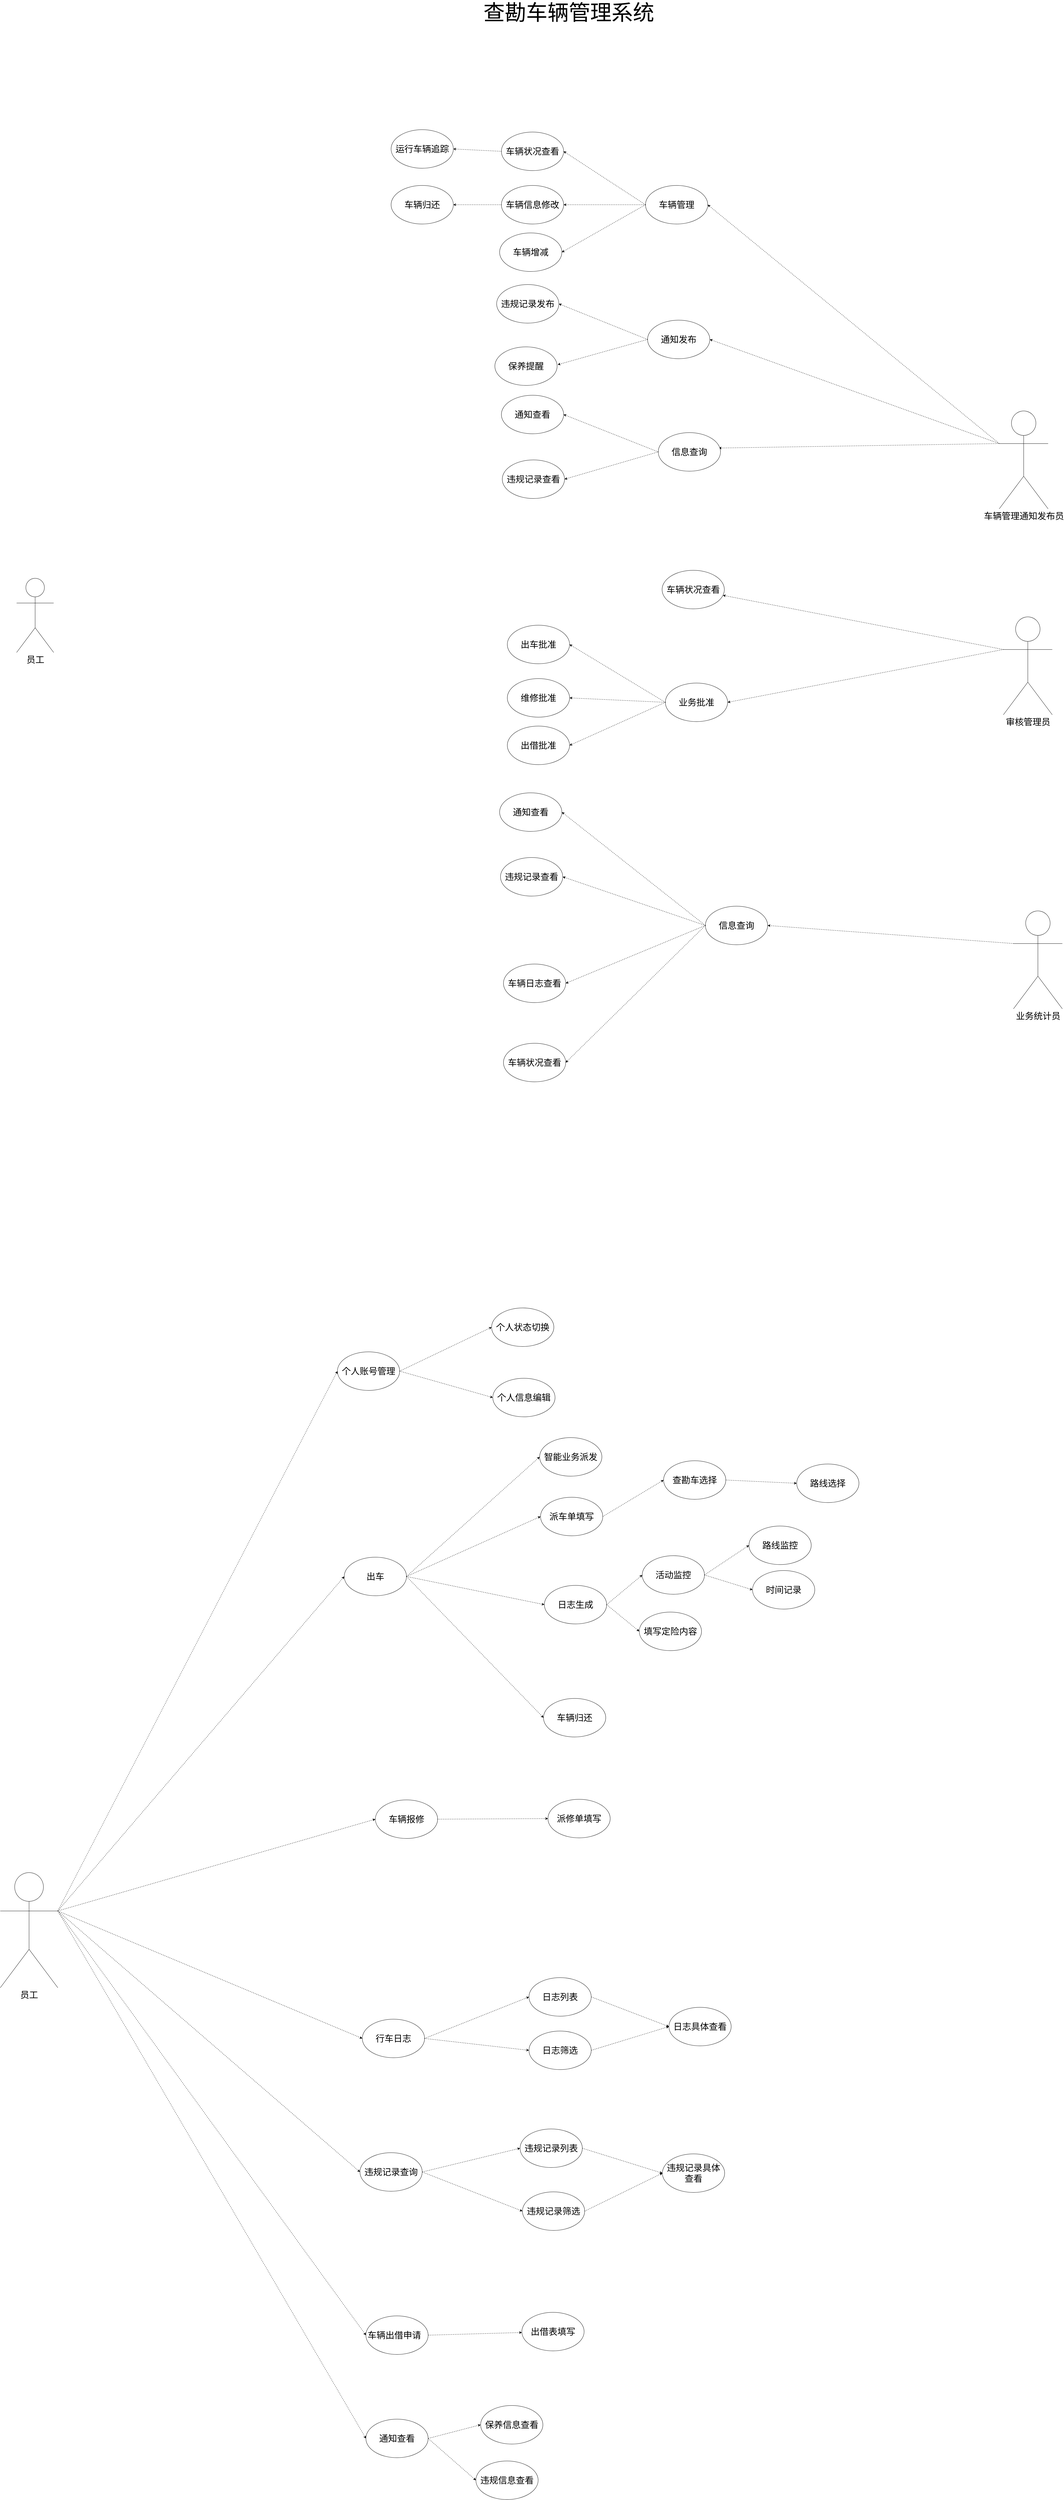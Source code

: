 <mxfile version="15.7.3" type="device"><diagram id="AefqvXw4kPY2xHrGlWsu" name="第 1 页"><mxGraphModel dx="3860" dy="2163" grid="0" gridSize="10" guides="1" tooltips="1" connect="1" arrows="1" fold="1" page="0" pageScale="1" pageWidth="827" pageHeight="1169" math="0" shadow="0"><root><mxCell id="0"/><mxCell id="1" parent="0"/><mxCell id="uO8q6Wdo7uk9rWbUg5Nj-2" value="&lt;font style=&quot;font-size: 30px;&quot;&gt;员工&lt;/font&gt;" style="shape=umlActor;verticalLabelPosition=bottom;verticalAlign=top;html=1;fontSize=30;" parent="1" vertex="1"><mxGeometry x="19" y="2154" width="125" height="250" as="geometry"/></mxCell><mxCell id="uO8q6Wdo7uk9rWbUg5Nj-3" value="&lt;font style=&quot;font-size: 72px&quot;&gt;查勘车辆管理系统&lt;/font&gt;" style="text;html=1;resizable=0;autosize=1;align=center;verticalAlign=middle;points=[];fillColor=none;strokeColor=none;rounded=0;fontSize=30;" parent="1" vertex="1"><mxGeometry x="1588" y="221" width="586" height="54" as="geometry"/></mxCell><mxCell id="uO8q6Wdo7uk9rWbUg5Nj-77" style="edgeStyle=none;rounded=0;orthogonalLoop=1;jettySize=auto;html=1;exitX=1;exitY=0.5;exitDx=0;exitDy=0;entryX=0;entryY=0.5;entryDx=0;entryDy=0;dashed=1;fontSize=30;" parent="1" source="uO8q6Wdo7uk9rWbUg5Nj-4" target="uO8q6Wdo7uk9rWbUg5Nj-21" edge="1"><mxGeometry relative="1" as="geometry"/></mxCell><mxCell id="uO8q6Wdo7uk9rWbUg5Nj-78" style="edgeStyle=none;rounded=0;orthogonalLoop=1;jettySize=auto;html=1;exitX=1;exitY=0.5;exitDx=0;exitDy=0;entryX=0;entryY=0.5;entryDx=0;entryDy=0;dashed=1;fontSize=30;" parent="1" source="uO8q6Wdo7uk9rWbUg5Nj-4" target="uO8q6Wdo7uk9rWbUg5Nj-32" edge="1"><mxGeometry relative="1" as="geometry"/></mxCell><mxCell id="uO8q6Wdo7uk9rWbUg5Nj-86" style="edgeStyle=none;rounded=0;orthogonalLoop=1;jettySize=auto;html=1;exitX=1;exitY=0.5;exitDx=0;exitDy=0;entryX=0;entryY=0.5;entryDx=0;entryDy=0;dashed=1;fontSize=30;" parent="1" source="uO8q6Wdo7uk9rWbUg5Nj-4" target="uO8q6Wdo7uk9rWbUg5Nj-24" edge="1"><mxGeometry relative="1" as="geometry"><mxPoint x="1792" y="6003" as="targetPoint"/></mxGeometry></mxCell><mxCell id="uO8q6Wdo7uk9rWbUg5Nj-115" style="edgeStyle=none;rounded=0;orthogonalLoop=1;jettySize=auto;html=1;exitX=1;exitY=0.5;exitDx=0;exitDy=0;entryX=0;entryY=0.5;entryDx=0;entryDy=0;dashed=1;fontSize=70;" parent="1" source="uO8q6Wdo7uk9rWbUg5Nj-4" target="uO8q6Wdo7uk9rWbUg5Nj-114" edge="1"><mxGeometry relative="1" as="geometry"/></mxCell><mxCell id="uO8q6Wdo7uk9rWbUg5Nj-4" value="&lt;font style=&quot;font-size: 30px;&quot;&gt;出车&lt;/font&gt;" style="ellipse;whiteSpace=wrap;html=1;fontSize=30;" parent="1" vertex="1"><mxGeometry x="1124" y="5453" width="210" height="130" as="geometry"/></mxCell><mxCell id="uO8q6Wdo7uk9rWbUg5Nj-68" style="edgeStyle=none;rounded=0;orthogonalLoop=1;jettySize=auto;html=1;exitX=0;exitY=0.333;exitDx=0;exitDy=0;exitPerimeter=0;entryX=1;entryY=0.5;entryDx=0;entryDy=0;dashed=1;fontSize=30;" parent="1" source="uO8q6Wdo7uk9rWbUg5Nj-5" target="uO8q6Wdo7uk9rWbUg5Nj-14" edge="1"><mxGeometry relative="1" as="geometry"/></mxCell><mxCell id="PCIgIh8agnce-Jcg2lv6-7" style="edgeStyle=none;rounded=0;orthogonalLoop=1;jettySize=auto;html=1;exitX=0;exitY=0.333;exitDx=0;exitDy=0;exitPerimeter=0;entryX=1;entryY=0.5;entryDx=0;entryDy=0;dashed=1;fontSize=30;" parent="1" source="uO8q6Wdo7uk9rWbUg5Nj-5" target="uO8q6Wdo7uk9rWbUg5Nj-18" edge="1"><mxGeometry relative="1" as="geometry"/></mxCell><mxCell id="PCIgIh8agnce-Jcg2lv6-8" style="edgeStyle=none;rounded=0;orthogonalLoop=1;jettySize=auto;html=1;exitX=0;exitY=0.333;exitDx=0;exitDy=0;exitPerimeter=0;dashed=1;fontSize=30;entryX=0.972;entryY=0.4;entryDx=0;entryDy=0;entryPerimeter=0;" parent="1" source="uO8q6Wdo7uk9rWbUg5Nj-5" target="uO8q6Wdo7uk9rWbUg5Nj-50" edge="1"><mxGeometry relative="1" as="geometry"><mxPoint x="2387.143" y="1710.0" as="targetPoint"/></mxGeometry></mxCell><mxCell id="uO8q6Wdo7uk9rWbUg5Nj-5" value="&lt;font style=&quot;font-size: 30px&quot;&gt;车辆管理通知发布员&lt;/font&gt;" style="shape=umlActor;verticalLabelPosition=bottom;verticalAlign=top;html=1;fontSize=30;" parent="1" vertex="1"><mxGeometry x="3333" y="1590" width="165" height="330" as="geometry"/></mxCell><mxCell id="uO8q6Wdo7uk9rWbUg5Nj-87" style="edgeStyle=none;rounded=0;orthogonalLoop=1;jettySize=auto;html=1;exitX=1;exitY=0.5;exitDx=0;exitDy=0;entryX=0;entryY=0.5;entryDx=0;entryDy=0;dashed=1;fontSize=30;" parent="1" source="uO8q6Wdo7uk9rWbUg5Nj-6" target="uO8q6Wdo7uk9rWbUg5Nj-30" edge="1"><mxGeometry relative="1" as="geometry"/></mxCell><mxCell id="uO8q6Wdo7uk9rWbUg5Nj-6" value="&lt;span style=&quot;font-size: 30px;&quot;&gt;车辆报修&lt;/span&gt;" style="ellipse;whiteSpace=wrap;html=1;fontSize=30;" parent="1" vertex="1"><mxGeometry x="1229" y="6271" width="210" height="130" as="geometry"/></mxCell><mxCell id="uO8q6Wdo7uk9rWbUg5Nj-88" style="edgeStyle=none;rounded=0;orthogonalLoop=1;jettySize=auto;html=1;exitX=1;exitY=0.5;exitDx=0;exitDy=0;entryX=0;entryY=0.5;entryDx=0;entryDy=0;dashed=1;fontSize=30;" parent="1" source="uO8q6Wdo7uk9rWbUg5Nj-7" target="uO8q6Wdo7uk9rWbUg5Nj-31" edge="1"><mxGeometry relative="1" as="geometry"/></mxCell><mxCell id="uO8q6Wdo7uk9rWbUg5Nj-89" style="edgeStyle=none;rounded=0;orthogonalLoop=1;jettySize=auto;html=1;exitX=1;exitY=0.5;exitDx=0;exitDy=0;entryX=0;entryY=0.5;entryDx=0;entryDy=0;dashed=1;fontSize=30;" parent="1" source="uO8q6Wdo7uk9rWbUg5Nj-7" target="uO8q6Wdo7uk9rWbUg5Nj-40" edge="1"><mxGeometry relative="1" as="geometry"/></mxCell><mxCell id="uO8q6Wdo7uk9rWbUg5Nj-7" value="&lt;span style=&quot;font-size: 30px;&quot;&gt;行车日志&lt;/span&gt;" style="ellipse;whiteSpace=wrap;html=1;fontSize=30;" parent="1" vertex="1"><mxGeometry x="1185" y="7010" width="210" height="130" as="geometry"/></mxCell><mxCell id="uO8q6Wdo7uk9rWbUg5Nj-92" style="edgeStyle=none;rounded=0;orthogonalLoop=1;jettySize=auto;html=1;exitX=1;exitY=0.5;exitDx=0;exitDy=0;entryX=0;entryY=0.5;entryDx=0;entryDy=0;dashed=1;fontSize=30;" parent="1" source="uO8q6Wdo7uk9rWbUg5Nj-8" target="uO8q6Wdo7uk9rWbUg5Nj-35" edge="1"><mxGeometry relative="1" as="geometry"/></mxCell><mxCell id="uO8q6Wdo7uk9rWbUg5Nj-93" style="edgeStyle=none;rounded=0;orthogonalLoop=1;jettySize=auto;html=1;exitX=1;exitY=0.5;exitDx=0;exitDy=0;entryX=0;entryY=0.5;entryDx=0;entryDy=0;dashed=1;fontSize=30;" parent="1" source="uO8q6Wdo7uk9rWbUg5Nj-8" target="uO8q6Wdo7uk9rWbUg5Nj-39" edge="1"><mxGeometry relative="1" as="geometry"/></mxCell><mxCell id="uO8q6Wdo7uk9rWbUg5Nj-8" value="&lt;span style=&quot;font-size: 30px;&quot;&gt;违规记录查询&lt;/span&gt;" style="ellipse;whiteSpace=wrap;html=1;fontSize=30;" parent="1" vertex="1"><mxGeometry x="1177" y="7460" width="210" height="130" as="geometry"/></mxCell><mxCell id="uO8q6Wdo7uk9rWbUg5Nj-96" style="edgeStyle=none;rounded=0;orthogonalLoop=1;jettySize=auto;html=1;exitX=1;exitY=0.5;exitDx=0;exitDy=0;dashed=1;fontSize=30;" parent="1" source="uO8q6Wdo7uk9rWbUg5Nj-9" target="uO8q6Wdo7uk9rWbUg5Nj-36" edge="1"><mxGeometry relative="1" as="geometry"/></mxCell><mxCell id="uO8q6Wdo7uk9rWbUg5Nj-9" value="&lt;span style=&quot;font-size: 30px&quot;&gt;车辆出借申请&lt;/span&gt;&lt;span style=&quot;color: rgba(0 , 0 , 0 , 0) ; font-family: monospace ; font-size: 30px&quot;&gt;%&lt;/span&gt;" style="ellipse;whiteSpace=wrap;html=1;fontSize=30;" parent="1" vertex="1"><mxGeometry x="1197" y="8010" width="210" height="130" as="geometry"/></mxCell><mxCell id="uO8q6Wdo7uk9rWbUg5Nj-119" style="edgeStyle=none;rounded=0;orthogonalLoop=1;jettySize=auto;html=1;exitX=1;exitY=0.5;exitDx=0;exitDy=0;entryX=0;entryY=0.5;entryDx=0;entryDy=0;dashed=1;fontSize=70;" parent="1" source="uO8q6Wdo7uk9rWbUg5Nj-10" target="uO8q6Wdo7uk9rWbUg5Nj-118" edge="1"><mxGeometry relative="1" as="geometry"/></mxCell><mxCell id="uO8q6Wdo7uk9rWbUg5Nj-120" style="edgeStyle=none;rounded=0;orthogonalLoop=1;jettySize=auto;html=1;exitX=1;exitY=0.5;exitDx=0;exitDy=0;entryX=0;entryY=0.5;entryDx=0;entryDy=0;dashed=1;fontSize=70;" parent="1" source="uO8q6Wdo7uk9rWbUg5Nj-10" target="uO8q6Wdo7uk9rWbUg5Nj-117" edge="1"><mxGeometry relative="1" as="geometry"/></mxCell><mxCell id="uO8q6Wdo7uk9rWbUg5Nj-10" value="&lt;span style=&quot;font-size: 30px;&quot;&gt;通知查看&lt;/span&gt;" style="ellipse;whiteSpace=wrap;html=1;fontSize=30;" parent="1" vertex="1"><mxGeometry x="1197" y="8358" width="210" height="130" as="geometry"/></mxCell><mxCell id="uO8q6Wdo7uk9rWbUg5Nj-11" value="&lt;span style=&quot;font-size: 30px;&quot;&gt;出车批准&lt;/span&gt;" style="ellipse;whiteSpace=wrap;html=1;fontSize=30;" parent="1" vertex="1"><mxGeometry x="1674" y="2312" width="210" height="130" as="geometry"/></mxCell><mxCell id="uO8q6Wdo7uk9rWbUg5Nj-97" style="edgeStyle=none;rounded=0;orthogonalLoop=1;jettySize=auto;html=1;exitX=1;exitY=0.333;exitDx=0;exitDy=0;exitPerimeter=0;entryX=0;entryY=0.5;entryDx=0;entryDy=0;dashed=1;fontSize=30;" parent="1" source="uO8q6Wdo7uk9rWbUg5Nj-13" target="uO8q6Wdo7uk9rWbUg5Nj-4" edge="1"><mxGeometry relative="1" as="geometry"/></mxCell><mxCell id="uO8q6Wdo7uk9rWbUg5Nj-98" style="edgeStyle=none;rounded=0;orthogonalLoop=1;jettySize=auto;html=1;exitX=1;exitY=0.333;exitDx=0;exitDy=0;exitPerimeter=0;entryX=0;entryY=0.5;entryDx=0;entryDy=0;dashed=1;fontSize=30;" parent="1" source="uO8q6Wdo7uk9rWbUg5Nj-13" target="uO8q6Wdo7uk9rWbUg5Nj-6" edge="1"><mxGeometry relative="1" as="geometry"/></mxCell><mxCell id="uO8q6Wdo7uk9rWbUg5Nj-99" style="edgeStyle=none;rounded=0;orthogonalLoop=1;jettySize=auto;html=1;exitX=1;exitY=0.333;exitDx=0;exitDy=0;exitPerimeter=0;entryX=0;entryY=0.5;entryDx=0;entryDy=0;dashed=1;fontSize=30;" parent="1" source="uO8q6Wdo7uk9rWbUg5Nj-13" target="uO8q6Wdo7uk9rWbUg5Nj-7" edge="1"><mxGeometry relative="1" as="geometry"/></mxCell><mxCell id="uO8q6Wdo7uk9rWbUg5Nj-100" style="edgeStyle=none;rounded=0;orthogonalLoop=1;jettySize=auto;html=1;exitX=1;exitY=0.333;exitDx=0;exitDy=0;exitPerimeter=0;entryX=0;entryY=0.5;entryDx=0;entryDy=0;dashed=1;fontSize=30;" parent="1" source="uO8q6Wdo7uk9rWbUg5Nj-13" target="uO8q6Wdo7uk9rWbUg5Nj-8" edge="1"><mxGeometry relative="1" as="geometry"/></mxCell><mxCell id="uO8q6Wdo7uk9rWbUg5Nj-101" style="edgeStyle=none;rounded=0;orthogonalLoop=1;jettySize=auto;html=1;exitX=1;exitY=0.333;exitDx=0;exitDy=0;exitPerimeter=0;entryX=0;entryY=0.5;entryDx=0;entryDy=0;dashed=1;fontSize=30;" parent="1" source="uO8q6Wdo7uk9rWbUg5Nj-13" target="uO8q6Wdo7uk9rWbUg5Nj-9" edge="1"><mxGeometry relative="1" as="geometry"/></mxCell><mxCell id="uO8q6Wdo7uk9rWbUg5Nj-102" style="edgeStyle=none;rounded=0;orthogonalLoop=1;jettySize=auto;html=1;exitX=1;exitY=0.333;exitDx=0;exitDy=0;exitPerimeter=0;entryX=0;entryY=0.5;entryDx=0;entryDy=0;dashed=1;fontSize=30;" parent="1" source="uO8q6Wdo7uk9rWbUg5Nj-13" target="uO8q6Wdo7uk9rWbUg5Nj-10" edge="1"><mxGeometry relative="1" as="geometry"/></mxCell><mxCell id="uO8q6Wdo7uk9rWbUg5Nj-110" style="edgeStyle=none;rounded=0;orthogonalLoop=1;jettySize=auto;html=1;exitX=1;exitY=0.333;exitDx=0;exitDy=0;exitPerimeter=0;entryX=0;entryY=0.5;entryDx=0;entryDy=0;dashed=1;fontSize=70;" parent="1" source="uO8q6Wdo7uk9rWbUg5Nj-13" target="uO8q6Wdo7uk9rWbUg5Nj-108" edge="1"><mxGeometry relative="1" as="geometry"/></mxCell><mxCell id="uO8q6Wdo7uk9rWbUg5Nj-13" value="&lt;font style=&quot;font-size: 30px;&quot;&gt;员工&lt;/font&gt;" style="shape=umlActor;verticalLabelPosition=bottom;verticalAlign=top;html=1;fontSize=30;" parent="1" vertex="1"><mxGeometry x="-36" y="6516" width="194" height="388" as="geometry"/></mxCell><mxCell id="uO8q6Wdo7uk9rWbUg5Nj-55" style="rounded=0;orthogonalLoop=1;jettySize=auto;html=1;exitX=0;exitY=0.5;exitDx=0;exitDy=0;entryX=1;entryY=0.5;entryDx=0;entryDy=0;dashed=1;fontSize=30;" parent="1" source="uO8q6Wdo7uk9rWbUg5Nj-14" target="uO8q6Wdo7uk9rWbUg5Nj-45" edge="1"><mxGeometry relative="1" as="geometry"/></mxCell><mxCell id="uO8q6Wdo7uk9rWbUg5Nj-57" style="edgeStyle=none;rounded=0;orthogonalLoop=1;jettySize=auto;html=1;exitX=0;exitY=0.5;exitDx=0;exitDy=0;entryX=1;entryY=0.5;entryDx=0;entryDy=0;dashed=1;fontSize=30;" parent="1" source="uO8q6Wdo7uk9rWbUg5Nj-14" target="uO8q6Wdo7uk9rWbUg5Nj-46" edge="1"><mxGeometry relative="1" as="geometry"/></mxCell><mxCell id="uO8q6Wdo7uk9rWbUg5Nj-58" style="edgeStyle=none;rounded=0;orthogonalLoop=1;jettySize=auto;html=1;exitX=0;exitY=0.5;exitDx=0;exitDy=0;entryX=1;entryY=0.5;entryDx=0;entryDy=0;dashed=1;fontSize=30;" parent="1" source="uO8q6Wdo7uk9rWbUg5Nj-14" target="uO8q6Wdo7uk9rWbUg5Nj-47" edge="1"><mxGeometry relative="1" as="geometry"/></mxCell><mxCell id="uO8q6Wdo7uk9rWbUg5Nj-14" value="&lt;span style=&quot;font-size: 30px;&quot;&gt;车辆管理&lt;/span&gt;" style="ellipse;whiteSpace=wrap;html=1;fontSize=30;" parent="1" vertex="1"><mxGeometry x="2140" y="830" width="210" height="130" as="geometry"/></mxCell><mxCell id="uO8q6Wdo7uk9rWbUg5Nj-15" value="&lt;span style=&quot;font-size: 30px;&quot;&gt;维修批准&lt;/span&gt;" style="ellipse;whiteSpace=wrap;html=1;fontSize=30;" parent="1" vertex="1"><mxGeometry x="1674" y="2492" width="210" height="130" as="geometry"/></mxCell><mxCell id="uO8q6Wdo7uk9rWbUg5Nj-16" value="&lt;span style=&quot;font-size: 30px;&quot;&gt;车辆日志查看&lt;/span&gt;" style="ellipse;whiteSpace=wrap;html=1;fontSize=30;" parent="1" vertex="1"><mxGeometry x="1661" y="3454" width="210" height="130" as="geometry"/></mxCell><mxCell id="uO8q6Wdo7uk9rWbUg5Nj-17" value="&lt;span style=&quot;font-size: 30px;&quot;&gt;违规记录查看&lt;/span&gt;" style="ellipse;whiteSpace=wrap;html=1;fontSize=30;" parent="1" vertex="1"><mxGeometry x="1657" y="1755" width="210" height="130" as="geometry"/></mxCell><mxCell id="uO8q6Wdo7uk9rWbUg5Nj-62" style="edgeStyle=none;rounded=0;orthogonalLoop=1;jettySize=auto;html=1;exitX=0;exitY=0.5;exitDx=0;exitDy=0;entryX=1;entryY=0.5;entryDx=0;entryDy=0;dashed=1;fontSize=30;" parent="1" source="uO8q6Wdo7uk9rWbUg5Nj-18" target="uO8q6Wdo7uk9rWbUg5Nj-51" edge="1"><mxGeometry relative="1" as="geometry"/></mxCell><mxCell id="uO8q6Wdo7uk9rWbUg5Nj-63" style="edgeStyle=none;rounded=0;orthogonalLoop=1;jettySize=auto;html=1;exitX=0;exitY=0.5;exitDx=0;exitDy=0;dashed=1;fontSize=30;" parent="1" source="uO8q6Wdo7uk9rWbUg5Nj-18" edge="1"><mxGeometry relative="1" as="geometry"><mxPoint x="1844" y="1434" as="targetPoint"/></mxGeometry></mxCell><mxCell id="uO8q6Wdo7uk9rWbUg5Nj-18" value="&lt;span style=&quot;font-size: 30px;&quot;&gt;通知发布&lt;/span&gt;" style="ellipse;whiteSpace=wrap;html=1;fontSize=30;" parent="1" vertex="1"><mxGeometry x="2147" y="1284" width="210" height="130" as="geometry"/></mxCell><mxCell id="uO8q6Wdo7uk9rWbUg5Nj-19" value="&lt;span style=&quot;font-size: 30px;&quot;&gt;出借批准&lt;/span&gt;" style="ellipse;whiteSpace=wrap;html=1;fontSize=30;" parent="1" vertex="1"><mxGeometry x="1674" y="2652" width="210" height="130" as="geometry"/></mxCell><mxCell id="uO8q6Wdo7uk9rWbUg5Nj-79" style="edgeStyle=none;rounded=0;orthogonalLoop=1;jettySize=auto;html=1;exitX=1;exitY=0.5;exitDx=0;exitDy=0;entryX=0;entryY=0.5;entryDx=0;entryDy=0;dashed=1;fontSize=30;" parent="1" source="uO8q6Wdo7uk9rWbUg5Nj-21" target="uO8q6Wdo7uk9rWbUg5Nj-22" edge="1"><mxGeometry relative="1" as="geometry"><mxPoint x="2149.0" y="4979.0" as="targetPoint"/></mxGeometry></mxCell><mxCell id="uO8q6Wdo7uk9rWbUg5Nj-21" value="&lt;font style=&quot;font-size: 30px;&quot;&gt;派车单填写&lt;/font&gt;" style="ellipse;whiteSpace=wrap;html=1;fontSize=30;" parent="1" vertex="1"><mxGeometry x="1786" y="5251" width="210" height="130" as="geometry"/></mxCell><mxCell id="blywXijYz2_gsY_kcDW_-5" style="edgeStyle=none;rounded=0;orthogonalLoop=1;jettySize=auto;html=1;exitX=1;exitY=0.5;exitDx=0;exitDy=0;entryX=0;entryY=0.5;entryDx=0;entryDy=0;dashed=1;fontSize=30;" parent="1" source="uO8q6Wdo7uk9rWbUg5Nj-22" target="uO8q6Wdo7uk9rWbUg5Nj-23" edge="1"><mxGeometry relative="1" as="geometry"/></mxCell><mxCell id="uO8q6Wdo7uk9rWbUg5Nj-22" value="&lt;span style=&quot;font-size: 30px;&quot;&gt;查勘车选择&lt;/span&gt;" style="ellipse;whiteSpace=wrap;html=1;fontSize=30;" parent="1" vertex="1"><mxGeometry x="2201" y="5128" width="210" height="130" as="geometry"/></mxCell><mxCell id="uO8q6Wdo7uk9rWbUg5Nj-23" value="&lt;span style=&quot;font-size: 30px;&quot;&gt;路线选择&lt;/span&gt;" style="ellipse;whiteSpace=wrap;html=1;fontSize=30;" parent="1" vertex="1"><mxGeometry x="2650" y="5139" width="210" height="130" as="geometry"/></mxCell><mxCell id="uO8q6Wdo7uk9rWbUg5Nj-24" value="&lt;span style=&quot;font-size: 30px;&quot;&gt;车辆归还&lt;/span&gt;" style="ellipse;whiteSpace=wrap;html=1;fontSize=30;" parent="1" vertex="1"><mxGeometry x="1796" y="5929" width="210" height="130" as="geometry"/></mxCell><mxCell id="uO8q6Wdo7uk9rWbUg5Nj-83" style="edgeStyle=none;rounded=0;orthogonalLoop=1;jettySize=auto;html=1;exitX=1;exitY=0.5;exitDx=0;exitDy=0;entryX=0;entryY=0.5;entryDx=0;entryDy=0;dashed=1;fontSize=30;" parent="1" source="uO8q6Wdo7uk9rWbUg5Nj-25" target="uO8q6Wdo7uk9rWbUg5Nj-26" edge="1"><mxGeometry relative="1" as="geometry"/></mxCell><mxCell id="uO8q6Wdo7uk9rWbUg5Nj-84" style="edgeStyle=none;rounded=0;orthogonalLoop=1;jettySize=auto;html=1;exitX=1;exitY=0.5;exitDx=0;exitDy=0;entryX=0;entryY=0.5;entryDx=0;entryDy=0;dashed=1;fontSize=30;" parent="1" source="uO8q6Wdo7uk9rWbUg5Nj-25" target="uO8q6Wdo7uk9rWbUg5Nj-29" edge="1"><mxGeometry relative="1" as="geometry"/></mxCell><mxCell id="uO8q6Wdo7uk9rWbUg5Nj-25" value="&lt;font style=&quot;font-size: 30px;&quot;&gt;活动监控&lt;/font&gt;" style="ellipse;whiteSpace=wrap;html=1;fontSize=30;" parent="1" vertex="1"><mxGeometry x="2129" y="5448" width="210" height="130" as="geometry"/></mxCell><mxCell id="uO8q6Wdo7uk9rWbUg5Nj-26" value="&lt;font style=&quot;font-size: 30px;&quot;&gt;路线监控&lt;/font&gt;" style="ellipse;whiteSpace=wrap;html=1;fontSize=30;" parent="1" vertex="1"><mxGeometry x="2489" y="5348" width="210" height="130" as="geometry"/></mxCell><mxCell id="uO8q6Wdo7uk9rWbUg5Nj-27" value="&lt;span style=&quot;font-size: 30px;&quot;&gt;填写定险内容&lt;/span&gt;" style="ellipse;whiteSpace=wrap;html=1;fontSize=30;" parent="1" vertex="1"><mxGeometry x="2119" y="5638" width="210" height="130" as="geometry"/></mxCell><mxCell id="uO8q6Wdo7uk9rWbUg5Nj-29" value="&lt;span style=&quot;font-size: 30px;&quot;&gt;时间记录&lt;/span&gt;" style="ellipse;whiteSpace=wrap;html=1;fontSize=30;" parent="1" vertex="1"><mxGeometry x="2501" y="5498" width="210" height="130" as="geometry"/></mxCell><mxCell id="uO8q6Wdo7uk9rWbUg5Nj-30" value="&lt;span style=&quot;font-size: 30px;&quot;&gt;派修单填写&lt;/span&gt;" style="ellipse;whiteSpace=wrap;html=1;fontSize=30;" parent="1" vertex="1"><mxGeometry x="1811" y="6269" width="210" height="130" as="geometry"/></mxCell><mxCell id="uO8q6Wdo7uk9rWbUg5Nj-90" style="edgeStyle=none;rounded=0;orthogonalLoop=1;jettySize=auto;html=1;exitX=1;exitY=0.5;exitDx=0;exitDy=0;entryX=0;entryY=0.5;entryDx=0;entryDy=0;dashed=1;fontSize=30;" parent="1" source="uO8q6Wdo7uk9rWbUg5Nj-31" target="uO8q6Wdo7uk9rWbUg5Nj-38" edge="1"><mxGeometry relative="1" as="geometry"/></mxCell><mxCell id="uO8q6Wdo7uk9rWbUg5Nj-31" value="&lt;span style=&quot;font-size: 30px;&quot;&gt;日志列表&lt;/span&gt;" style="ellipse;whiteSpace=wrap;html=1;fontSize=30;" parent="1" vertex="1"><mxGeometry x="1747" y="6870" width="210" height="130" as="geometry"/></mxCell><mxCell id="uO8q6Wdo7uk9rWbUg5Nj-81" style="edgeStyle=none;rounded=0;orthogonalLoop=1;jettySize=auto;html=1;exitX=1;exitY=0.5;exitDx=0;exitDy=0;entryX=0;entryY=0.5;entryDx=0;entryDy=0;dashed=1;fontSize=30;" parent="1" source="uO8q6Wdo7uk9rWbUg5Nj-32" target="uO8q6Wdo7uk9rWbUg5Nj-25" edge="1"><mxGeometry relative="1" as="geometry"/></mxCell><mxCell id="uO8q6Wdo7uk9rWbUg5Nj-82" style="edgeStyle=none;rounded=0;orthogonalLoop=1;jettySize=auto;html=1;exitX=1;exitY=0.5;exitDx=0;exitDy=0;entryX=0;entryY=0.5;entryDx=0;entryDy=0;dashed=1;fontSize=30;" parent="1" source="uO8q6Wdo7uk9rWbUg5Nj-32" target="uO8q6Wdo7uk9rWbUg5Nj-27" edge="1"><mxGeometry relative="1" as="geometry"/></mxCell><mxCell id="uO8q6Wdo7uk9rWbUg5Nj-32" value="&lt;font style=&quot;font-size: 30px;&quot;&gt;日志生成&lt;/font&gt;" style="ellipse;whiteSpace=wrap;html=1;fontSize=30;" parent="1" vertex="1"><mxGeometry x="1799" y="5548" width="210" height="130" as="geometry"/></mxCell><mxCell id="uO8q6Wdo7uk9rWbUg5Nj-94" style="edgeStyle=none;rounded=0;orthogonalLoop=1;jettySize=auto;html=1;exitX=1;exitY=0.5;exitDx=0;exitDy=0;entryX=0;entryY=0.5;entryDx=0;entryDy=0;dashed=1;fontSize=30;" parent="1" source="uO8q6Wdo7uk9rWbUg5Nj-35" target="uO8q6Wdo7uk9rWbUg5Nj-37" edge="1"><mxGeometry relative="1" as="geometry"/></mxCell><mxCell id="uO8q6Wdo7uk9rWbUg5Nj-35" value="&lt;span style=&quot;font-size: 30px;&quot;&gt;违规记录列表&lt;/span&gt;" style="ellipse;whiteSpace=wrap;html=1;fontSize=30;" parent="1" vertex="1"><mxGeometry x="1717" y="7380" width="210" height="130" as="geometry"/></mxCell><mxCell id="uO8q6Wdo7uk9rWbUg5Nj-36" value="&lt;span style=&quot;font-size: 30px;&quot;&gt;出借表填写&lt;/span&gt;" style="ellipse;whiteSpace=wrap;html=1;fontSize=30;" parent="1" vertex="1"><mxGeometry x="1723" y="7998" width="210" height="130" as="geometry"/></mxCell><mxCell id="uO8q6Wdo7uk9rWbUg5Nj-37" value="&lt;span style=&quot;font-size: 30px;&quot;&gt;违规记录具体查看&lt;/span&gt;" style="ellipse;whiteSpace=wrap;html=1;fontSize=30;" parent="1" vertex="1"><mxGeometry x="2197" y="7464" width="210" height="130" as="geometry"/></mxCell><mxCell id="uO8q6Wdo7uk9rWbUg5Nj-38" value="&lt;span style=&quot;font-size: 30px;&quot;&gt;日志具体查看&lt;/span&gt;" style="ellipse;whiteSpace=wrap;html=1;fontSize=30;" parent="1" vertex="1"><mxGeometry x="2219" y="6970" width="210" height="130" as="geometry"/></mxCell><mxCell id="uO8q6Wdo7uk9rWbUg5Nj-95" style="edgeStyle=none;rounded=0;orthogonalLoop=1;jettySize=auto;html=1;exitX=1;exitY=0.5;exitDx=0;exitDy=0;entryX=0;entryY=0.5;entryDx=0;entryDy=0;dashed=1;fontSize=30;" parent="1" source="uO8q6Wdo7uk9rWbUg5Nj-39" target="uO8q6Wdo7uk9rWbUg5Nj-37" edge="1"><mxGeometry relative="1" as="geometry"/></mxCell><mxCell id="uO8q6Wdo7uk9rWbUg5Nj-39" value="&lt;span style=&quot;font-size: 30px;&quot;&gt;违规记录筛选&lt;/span&gt;" style="ellipse;whiteSpace=wrap;html=1;fontSize=30;" parent="1" vertex="1"><mxGeometry x="1725" y="7592" width="210" height="130" as="geometry"/></mxCell><mxCell id="uO8q6Wdo7uk9rWbUg5Nj-91" style="edgeStyle=none;rounded=0;orthogonalLoop=1;jettySize=auto;html=1;exitX=1;exitY=0.5;exitDx=0;exitDy=0;entryX=0;entryY=0.5;entryDx=0;entryDy=0;dashed=1;fontSize=30;" parent="1" source="uO8q6Wdo7uk9rWbUg5Nj-40" target="uO8q6Wdo7uk9rWbUg5Nj-38" edge="1"><mxGeometry relative="1" as="geometry"/></mxCell><mxCell id="uO8q6Wdo7uk9rWbUg5Nj-40" value="&lt;span style=&quot;font-size: 30px;&quot;&gt;日志筛选&lt;/span&gt;" style="ellipse;whiteSpace=wrap;html=1;fontSize=30;" parent="1" vertex="1"><mxGeometry x="1747" y="7050" width="210" height="130" as="geometry"/></mxCell><mxCell id="uO8q6Wdo7uk9rWbUg5Nj-124" style="edgeStyle=none;rounded=0;orthogonalLoop=1;jettySize=auto;html=1;exitX=0;exitY=0.5;exitDx=0;exitDy=0;entryX=1;entryY=0.5;entryDx=0;entryDy=0;dashed=1;fontSize=70;" parent="1" source="uO8q6Wdo7uk9rWbUg5Nj-45" target="uO8q6Wdo7uk9rWbUg5Nj-123" edge="1"><mxGeometry relative="1" as="geometry"/></mxCell><mxCell id="uO8q6Wdo7uk9rWbUg5Nj-45" value="&lt;span style=&quot;font-size: 30px;&quot;&gt;车辆状况查看&lt;/span&gt;" style="ellipse;whiteSpace=wrap;html=1;fontSize=30;" parent="1" vertex="1"><mxGeometry x="1654" y="650" width="210" height="130" as="geometry"/></mxCell><mxCell id="uO8q6Wdo7uk9rWbUg5Nj-122" style="edgeStyle=none;rounded=0;orthogonalLoop=1;jettySize=auto;html=1;exitX=0;exitY=0.5;exitDx=0;exitDy=0;entryX=1;entryY=0.5;entryDx=0;entryDy=0;dashed=1;fontSize=70;" parent="1" source="uO8q6Wdo7uk9rWbUg5Nj-46" target="uO8q6Wdo7uk9rWbUg5Nj-121" edge="1"><mxGeometry relative="1" as="geometry"/></mxCell><mxCell id="uO8q6Wdo7uk9rWbUg5Nj-46" value="&lt;span style=&quot;font-size: 30px;&quot;&gt;车辆信息修改&lt;/span&gt;" style="ellipse;whiteSpace=wrap;html=1;fontSize=30;" parent="1" vertex="1"><mxGeometry x="1654" y="830" width="210" height="130" as="geometry"/></mxCell><mxCell id="uO8q6Wdo7uk9rWbUg5Nj-47" value="&lt;span style=&quot;font-size: 30px&quot;&gt;车辆增减&lt;/span&gt;" style="ellipse;whiteSpace=wrap;html=1;fontSize=30;" parent="1" vertex="1"><mxGeometry x="1648" y="990" width="210" height="130" as="geometry"/></mxCell><mxCell id="uO8q6Wdo7uk9rWbUg5Nj-59" style="edgeStyle=none;rounded=0;orthogonalLoop=1;jettySize=auto;html=1;exitX=0;exitY=0.5;exitDx=0;exitDy=0;entryX=1;entryY=0.5;entryDx=0;entryDy=0;dashed=1;fontSize=30;" parent="1" source="uO8q6Wdo7uk9rWbUg5Nj-49" target="uO8q6Wdo7uk9rWbUg5Nj-11" edge="1"><mxGeometry relative="1" as="geometry"/></mxCell><mxCell id="uO8q6Wdo7uk9rWbUg5Nj-60" style="edgeStyle=none;rounded=0;orthogonalLoop=1;jettySize=auto;html=1;exitX=0;exitY=0.5;exitDx=0;exitDy=0;entryX=1;entryY=0.5;entryDx=0;entryDy=0;dashed=1;fontSize=30;" parent="1" source="uO8q6Wdo7uk9rWbUg5Nj-49" target="uO8q6Wdo7uk9rWbUg5Nj-15" edge="1"><mxGeometry relative="1" as="geometry"/></mxCell><mxCell id="uO8q6Wdo7uk9rWbUg5Nj-61" style="edgeStyle=none;rounded=0;orthogonalLoop=1;jettySize=auto;html=1;exitX=0;exitY=0.5;exitDx=0;exitDy=0;entryX=1;entryY=0.5;entryDx=0;entryDy=0;dashed=1;fontSize=30;" parent="1" source="uO8q6Wdo7uk9rWbUg5Nj-49" target="uO8q6Wdo7uk9rWbUg5Nj-19" edge="1"><mxGeometry relative="1" as="geometry"/></mxCell><mxCell id="uO8q6Wdo7uk9rWbUg5Nj-49" value="&lt;span style=&quot;font-size: 30px;&quot;&gt;业务批准&lt;/span&gt;" style="ellipse;whiteSpace=wrap;html=1;fontSize=30;" parent="1" vertex="1"><mxGeometry x="2207" y="2507" width="210" height="130" as="geometry"/></mxCell><mxCell id="uO8q6Wdo7uk9rWbUg5Nj-65" style="edgeStyle=none;rounded=0;orthogonalLoop=1;jettySize=auto;html=1;exitX=0;exitY=0.5;exitDx=0;exitDy=0;entryX=1;entryY=0.5;entryDx=0;entryDy=0;dashed=1;fontSize=30;" parent="1" source="uO8q6Wdo7uk9rWbUg5Nj-50" target="uO8q6Wdo7uk9rWbUg5Nj-17" edge="1"><mxGeometry relative="1" as="geometry"/></mxCell><mxCell id="PCIgIh8agnce-Jcg2lv6-9" style="edgeStyle=none;rounded=0;orthogonalLoop=1;jettySize=auto;html=1;exitX=0;exitY=0.5;exitDx=0;exitDy=0;dashed=1;fontSize=30;entryX=1;entryY=0.5;entryDx=0;entryDy=0;" parent="1" source="uO8q6Wdo7uk9rWbUg5Nj-50" target="PCIgIh8agnce-Jcg2lv6-10" edge="1"><mxGeometry relative="1" as="geometry"><mxPoint x="1850.0" y="1620.857" as="targetPoint"/></mxGeometry></mxCell><mxCell id="uO8q6Wdo7uk9rWbUg5Nj-50" value="&lt;span style=&quot;font-size: 30px;&quot;&gt;信息查询&lt;/span&gt;" style="ellipse;whiteSpace=wrap;html=1;fontSize=30;" parent="1" vertex="1"><mxGeometry x="2183" y="1663" width="210" height="130" as="geometry"/></mxCell><mxCell id="uO8q6Wdo7uk9rWbUg5Nj-51" value="&lt;span style=&quot;font-size: 30px;&quot;&gt;违规记录发布&lt;/span&gt;" style="ellipse;whiteSpace=wrap;html=1;fontSize=30;" parent="1" vertex="1"><mxGeometry x="1638" y="1164" width="210" height="130" as="geometry"/></mxCell><mxCell id="uO8q6Wdo7uk9rWbUg5Nj-52" value="&lt;span style=&quot;font-size: 30px;&quot;&gt;保养提醒&lt;/span&gt;" style="ellipse;whiteSpace=wrap;html=1;fontSize=30;" parent="1" vertex="1"><mxGeometry x="1632" y="1374" width="210" height="130" as="geometry"/></mxCell><mxCell id="uO8q6Wdo7uk9rWbUg5Nj-107" value="&lt;span style=&quot;font-size: 30px;&quot;&gt;个人状态切换&lt;/span&gt;" style="ellipse;whiteSpace=wrap;html=1;fontSize=30;" parent="1" vertex="1"><mxGeometry x="1621" y="4613" width="210" height="130" as="geometry"/></mxCell><mxCell id="uO8q6Wdo7uk9rWbUg5Nj-109" style="edgeStyle=none;rounded=0;orthogonalLoop=1;jettySize=auto;html=1;exitX=1;exitY=0.5;exitDx=0;exitDy=0;entryX=0;entryY=0.5;entryDx=0;entryDy=0;dashed=1;fontSize=70;" parent="1" source="uO8q6Wdo7uk9rWbUg5Nj-108" target="uO8q6Wdo7uk9rWbUg5Nj-107" edge="1"><mxGeometry relative="1" as="geometry"/></mxCell><mxCell id="uO8q6Wdo7uk9rWbUg5Nj-112" style="edgeStyle=none;rounded=0;orthogonalLoop=1;jettySize=auto;html=1;exitX=1;exitY=0.5;exitDx=0;exitDy=0;entryX=0;entryY=0.5;entryDx=0;entryDy=0;dashed=1;fontSize=70;" parent="1" source="uO8q6Wdo7uk9rWbUg5Nj-108" target="uO8q6Wdo7uk9rWbUg5Nj-111" edge="1"><mxGeometry relative="1" as="geometry"/></mxCell><mxCell id="uO8q6Wdo7uk9rWbUg5Nj-108" value="&lt;span style=&quot;font-weight: normal&quot;&gt;个人账号管理&lt;/span&gt;" style="ellipse;whiteSpace=wrap;html=1;fontSize=30;fontStyle=1" parent="1" vertex="1"><mxGeometry x="1101" y="4761" width="210" height="130" as="geometry"/></mxCell><mxCell id="uO8q6Wdo7uk9rWbUg5Nj-111" value="&lt;span style=&quot;font-size: 30px&quot;&gt;个人信息编辑&lt;/span&gt;" style="ellipse;whiteSpace=wrap;html=1;fontSize=30;" parent="1" vertex="1"><mxGeometry x="1625" y="4850" width="210" height="130" as="geometry"/></mxCell><mxCell id="uO8q6Wdo7uk9rWbUg5Nj-114" value="&lt;span style=&quot;font-size: 30px&quot;&gt;智能业务派发&lt;/span&gt;" style="ellipse;whiteSpace=wrap;html=1;fontSize=30;" parent="1" vertex="1"><mxGeometry x="1783" y="5050" width="210" height="130" as="geometry"/></mxCell><mxCell id="uO8q6Wdo7uk9rWbUg5Nj-117" value="&lt;span style=&quot;font-size: 30px&quot;&gt;违规信息查看&lt;/span&gt;" style="ellipse;whiteSpace=wrap;html=1;fontSize=30;" parent="1" vertex="1"><mxGeometry x="1568" y="8499" width="210" height="130" as="geometry"/></mxCell><mxCell id="uO8q6Wdo7uk9rWbUg5Nj-118" value="保养信息查看" style="ellipse;whiteSpace=wrap;html=1;fontSize=30;" parent="1" vertex="1"><mxGeometry x="1584" y="8312" width="210" height="130" as="geometry"/></mxCell><mxCell id="uO8q6Wdo7uk9rWbUg5Nj-121" value="车辆归还" style="ellipse;whiteSpace=wrap;html=1;fontSize=30;" parent="1" vertex="1"><mxGeometry x="1282" y="830" width="210" height="130" as="geometry"/></mxCell><mxCell id="uO8q6Wdo7uk9rWbUg5Nj-123" value="&lt;span style=&quot;font-size: 30px&quot;&gt;运行车辆追踪&lt;/span&gt;" style="ellipse;whiteSpace=wrap;html=1;fontSize=30;" parent="1" vertex="1"><mxGeometry x="1282" y="642" width="210" height="130" as="geometry"/></mxCell><mxCell id="PCIgIh8agnce-Jcg2lv6-4" style="edgeStyle=none;rounded=0;orthogonalLoop=1;jettySize=auto;html=1;exitX=0;exitY=0.333;exitDx=0;exitDy=0;exitPerimeter=0;entryX=1;entryY=0.5;entryDx=0;entryDy=0;dashed=1;fontSize=30;" parent="1" source="PCIgIh8agnce-Jcg2lv6-1" target="uO8q6Wdo7uk9rWbUg5Nj-49" edge="1"><mxGeometry relative="1" as="geometry"/></mxCell><mxCell id="PCIgIh8agnce-Jcg2lv6-5" style="edgeStyle=none;rounded=0;orthogonalLoop=1;jettySize=auto;html=1;exitX=0;exitY=0.333;exitDx=0;exitDy=0;exitPerimeter=0;dashed=1;fontSize=30;" parent="1" source="PCIgIh8agnce-Jcg2lv6-1" target="PCIgIh8agnce-Jcg2lv6-6" edge="1"><mxGeometry relative="1" as="geometry"><mxPoint x="2497.333" y="2301.667" as="targetPoint"/></mxGeometry></mxCell><mxCell id="PCIgIh8agnce-Jcg2lv6-1" value="&lt;font style=&quot;font-size: 30px&quot;&gt;审核管理员&lt;br&gt;&lt;/font&gt;" style="shape=umlActor;verticalLabelPosition=bottom;verticalAlign=top;html=1;fontSize=30;" parent="1" vertex="1"><mxGeometry x="3347" y="2284" width="165" height="330" as="geometry"/></mxCell><mxCell id="PCIgIh8agnce-Jcg2lv6-12" style="edgeStyle=none;rounded=0;orthogonalLoop=1;jettySize=auto;html=1;exitX=0;exitY=0.333;exitDx=0;exitDy=0;exitPerimeter=0;entryX=1;entryY=0.5;entryDx=0;entryDy=0;dashed=1;fontSize=30;" parent="1" source="PCIgIh8agnce-Jcg2lv6-3" target="PCIgIh8agnce-Jcg2lv6-16" edge="1"><mxGeometry relative="1" as="geometry"><mxPoint x="2422" y="3073" as="targetPoint"/></mxGeometry></mxCell><mxCell id="PCIgIh8agnce-Jcg2lv6-3" value="&lt;font style=&quot;font-size: 30px&quot;&gt;业务统计员&lt;br&gt;&lt;/font&gt;" style="shape=umlActor;verticalLabelPosition=bottom;verticalAlign=top;html=1;fontSize=30;" parent="1" vertex="1"><mxGeometry x="3381" y="3275" width="165" height="330" as="geometry"/></mxCell><mxCell id="PCIgIh8agnce-Jcg2lv6-6" value="&lt;span style=&quot;font-size: 30px;&quot;&gt;车辆状况查看&lt;/span&gt;" style="ellipse;whiteSpace=wrap;html=1;fontSize=30;" parent="1" vertex="1"><mxGeometry x="2196" y="2127" width="210" height="130" as="geometry"/></mxCell><mxCell id="PCIgIh8agnce-Jcg2lv6-10" value="&lt;span style=&quot;font-size: 30px&quot;&gt;通知查看&lt;/span&gt;" style="ellipse;whiteSpace=wrap;html=1;fontSize=30;" parent="1" vertex="1"><mxGeometry x="1654" y="1537" width="210" height="130" as="geometry"/></mxCell><mxCell id="PCIgIh8agnce-Jcg2lv6-13" value="&lt;span style=&quot;font-size: 30px;&quot;&gt;违规记录查看&lt;/span&gt;" style="ellipse;whiteSpace=wrap;html=1;fontSize=30;" parent="1" vertex="1"><mxGeometry x="1651" y="3095" width="210" height="130" as="geometry"/></mxCell><mxCell id="PCIgIh8agnce-Jcg2lv6-14" style="edgeStyle=none;rounded=0;orthogonalLoop=1;jettySize=auto;html=1;exitX=0;exitY=0.5;exitDx=0;exitDy=0;entryX=1;entryY=0.5;entryDx=0;entryDy=0;dashed=1;fontSize=30;" parent="1" source="PCIgIh8agnce-Jcg2lv6-16" target="PCIgIh8agnce-Jcg2lv6-13" edge="1"><mxGeometry relative="1" as="geometry"/></mxCell><mxCell id="PCIgIh8agnce-Jcg2lv6-15" style="edgeStyle=none;rounded=0;orthogonalLoop=1;jettySize=auto;html=1;exitX=0;exitY=0.5;exitDx=0;exitDy=0;dashed=1;fontSize=30;entryX=1;entryY=0.5;entryDx=0;entryDy=0;" parent="1" source="PCIgIh8agnce-Jcg2lv6-16" target="PCIgIh8agnce-Jcg2lv6-17" edge="1"><mxGeometry relative="1" as="geometry"><mxPoint x="1844.0" y="2960.857" as="targetPoint"/></mxGeometry></mxCell><mxCell id="PCIgIh8agnce-Jcg2lv6-19" style="edgeStyle=none;rounded=0;orthogonalLoop=1;jettySize=auto;html=1;exitX=0;exitY=0.5;exitDx=0;exitDy=0;entryX=1;entryY=0.5;entryDx=0;entryDy=0;dashed=1;fontSize=30;" parent="1" source="PCIgIh8agnce-Jcg2lv6-16" target="uO8q6Wdo7uk9rWbUg5Nj-16" edge="1"><mxGeometry relative="1" as="geometry"/></mxCell><mxCell id="PCIgIh8agnce-Jcg2lv6-20" style="edgeStyle=none;rounded=0;orthogonalLoop=1;jettySize=auto;html=1;exitX=0;exitY=0.5;exitDx=0;exitDy=0;entryX=1;entryY=0.5;entryDx=0;entryDy=0;dashed=1;fontSize=30;" parent="1" source="PCIgIh8agnce-Jcg2lv6-16" target="PCIgIh8agnce-Jcg2lv6-18" edge="1"><mxGeometry relative="1" as="geometry"/></mxCell><mxCell id="PCIgIh8agnce-Jcg2lv6-16" value="&lt;span style=&quot;font-size: 30px;&quot;&gt;信息查询&lt;/span&gt;" style="ellipse;whiteSpace=wrap;html=1;fontSize=30;" parent="1" vertex="1"><mxGeometry x="2342" y="3259" width="210" height="130" as="geometry"/></mxCell><mxCell id="PCIgIh8agnce-Jcg2lv6-17" value="&lt;span style=&quot;font-size: 30px&quot;&gt;通知查看&lt;/span&gt;" style="ellipse;whiteSpace=wrap;html=1;fontSize=30;" parent="1" vertex="1"><mxGeometry x="1648" y="2877" width="210" height="130" as="geometry"/></mxCell><mxCell id="PCIgIh8agnce-Jcg2lv6-18" value="&lt;span style=&quot;font-size: 30px;&quot;&gt;车辆状况查看&lt;/span&gt;" style="ellipse;whiteSpace=wrap;html=1;fontSize=30;" parent="1" vertex="1"><mxGeometry x="1661" y="3721" width="210" height="130" as="geometry"/></mxCell></root></mxGraphModel></diagram></mxfile>